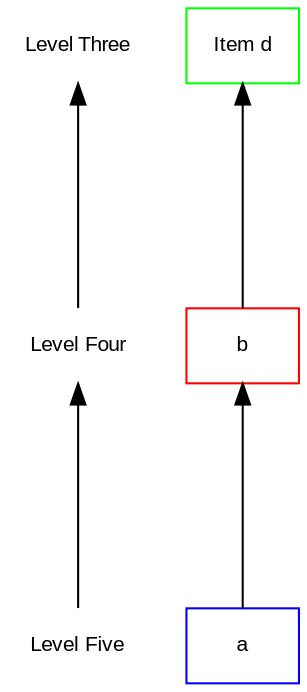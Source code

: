 //Header
digraph G {
node [shape=box,fontname="Arial",fontsize="10"];
edge [fontname="Arial",fontsize="8"];
ranksep=1.5;
rankdir=BT;
concentrate=true;

//Ranking Enumeration
node [shape=plaintext,fontname="Arial",fontsize="10"];
{ "Level Five" -> "Level Four" -> "Level Three" }

//Declarations
Item_d [label="Item d" shape=ELLIPSE color="GREEN"];
a [label="a" shape=ELLIPSE color="BLUE"];
b [label="b" shape=RECTANGLE color="RED"];


//Ranking groupings
{ rank = same; "Level Five"; "a"; }
{ rank = same; "Level Four"; "b"; }
{ rank = same; "Level Three"; "Item_d"; }


//Dependencies
a -> b;
b -> Item_d;


}

